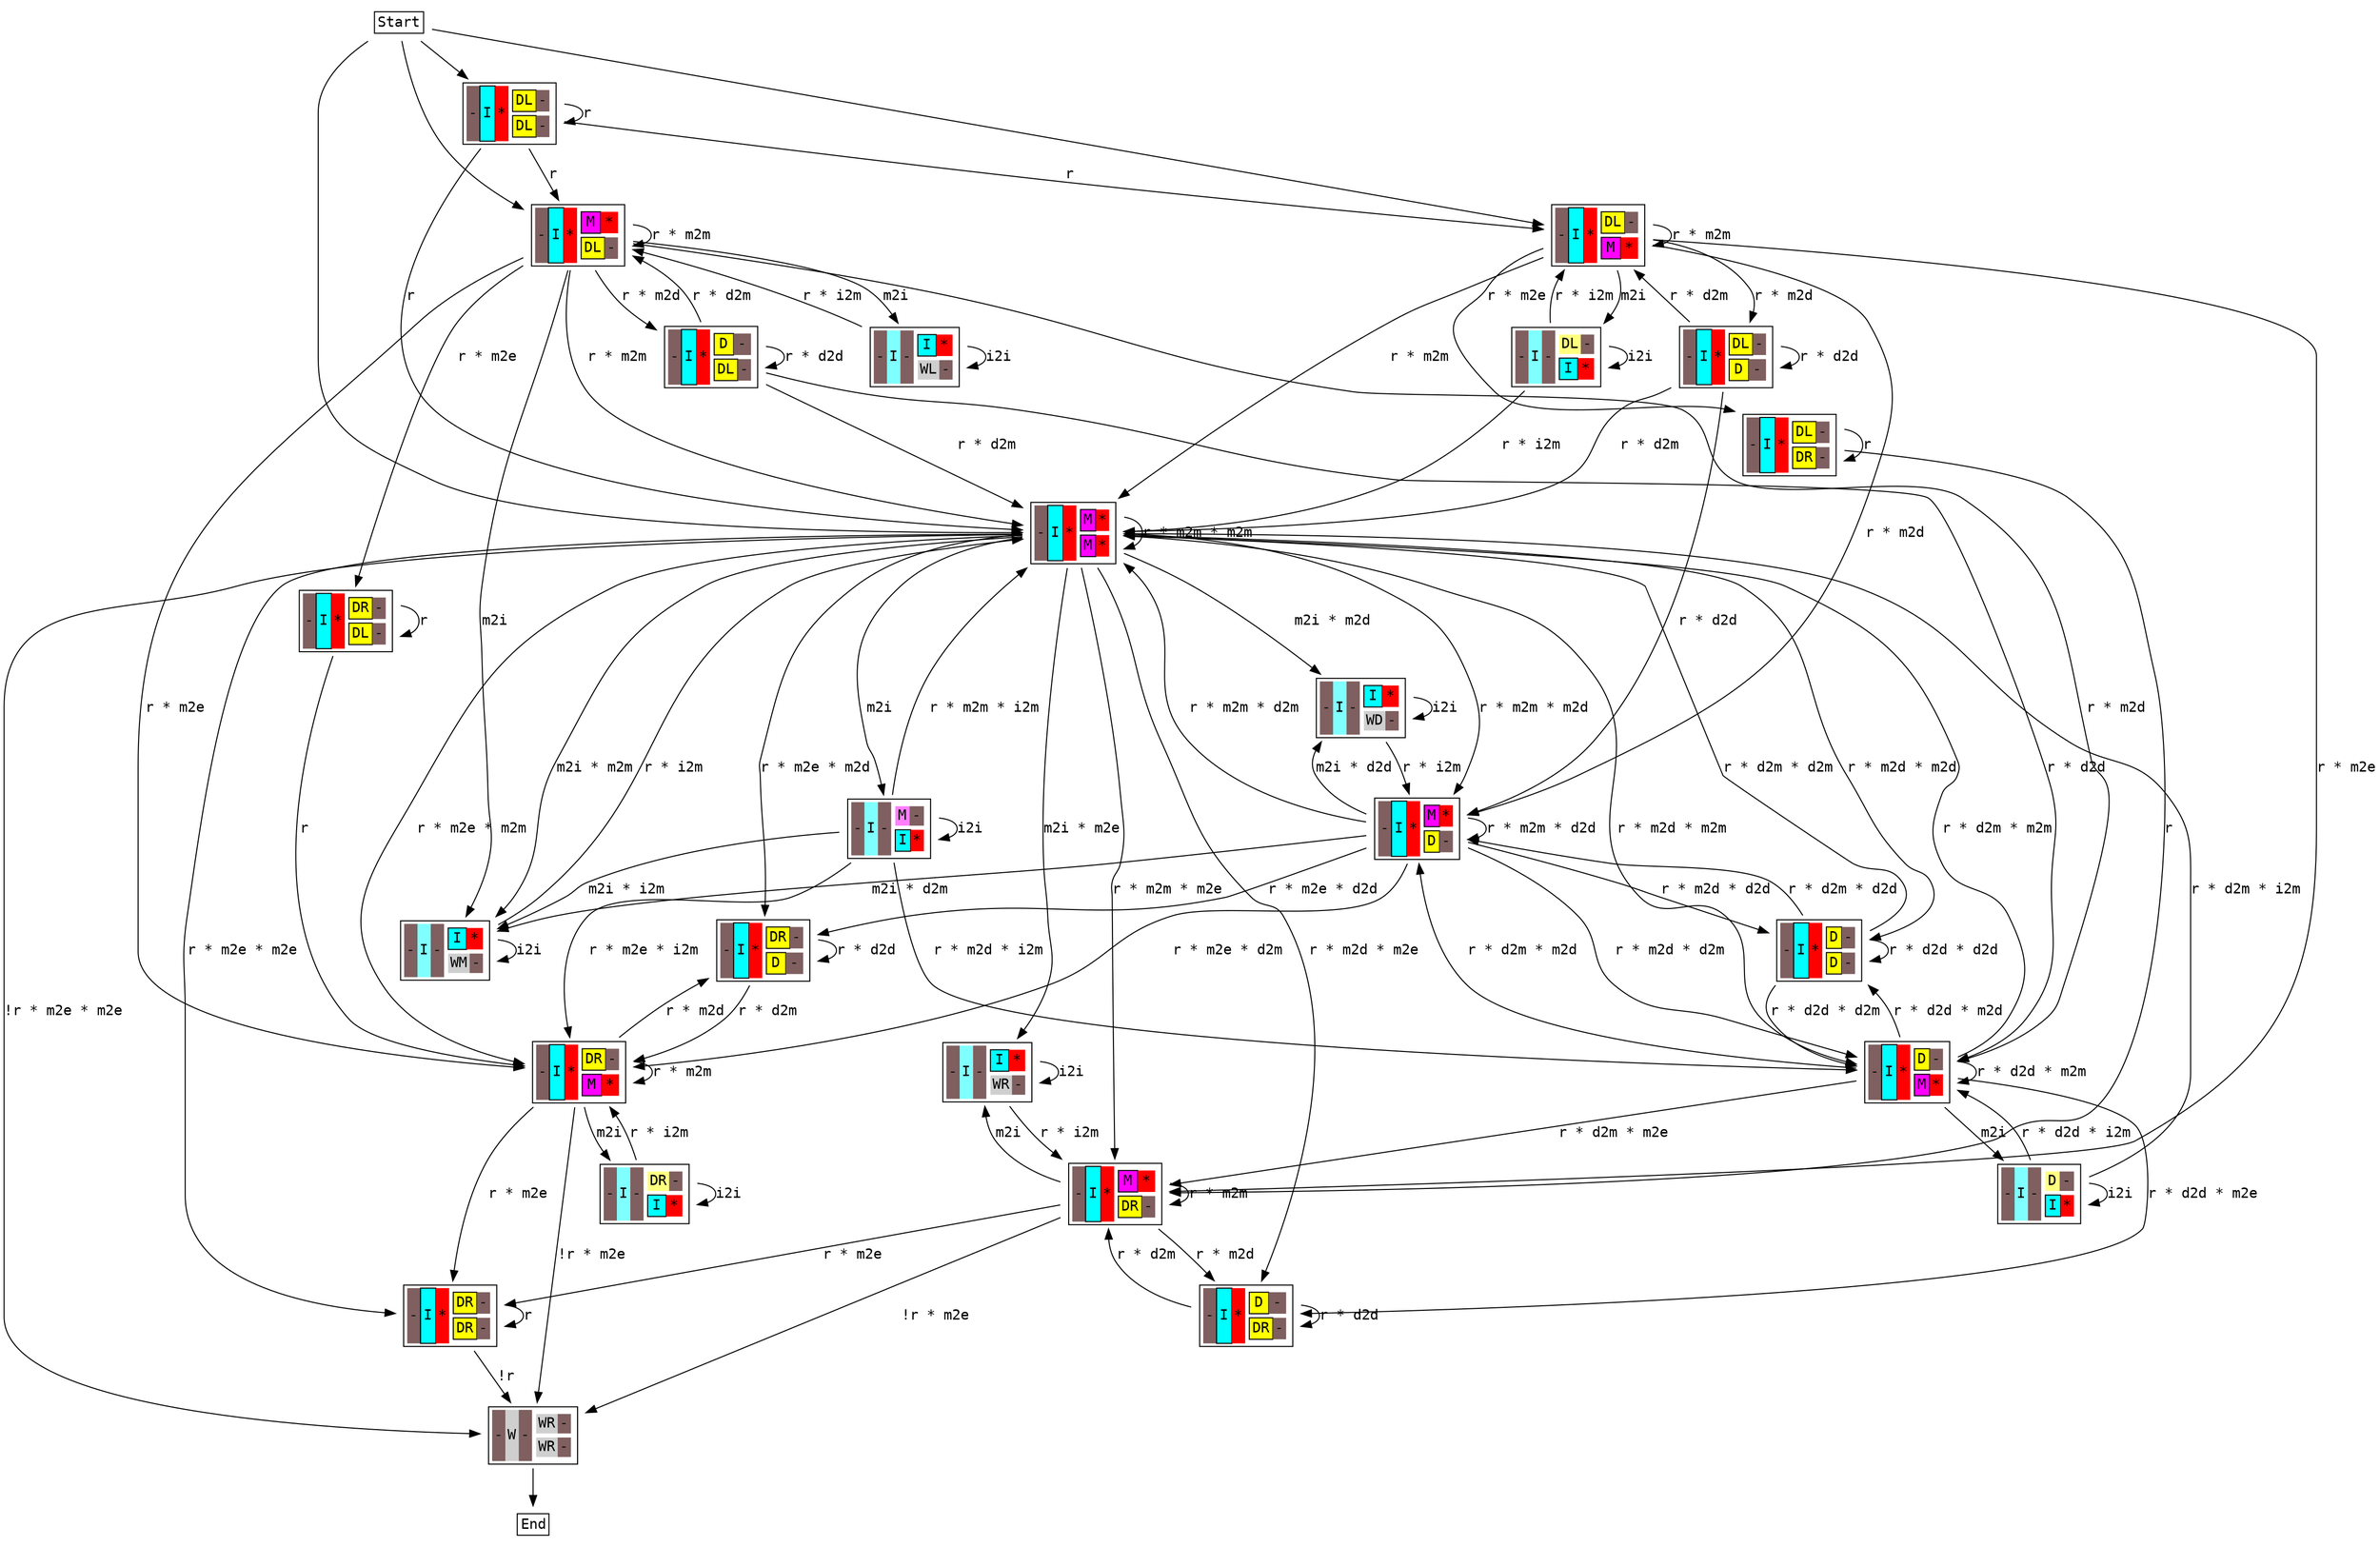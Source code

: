digraph transmat {
 node [shape=plaintext]
 Start [fontname=Courier,label=<<TABLE CELLSPACING="0" CELLBORDER="0"><TR><TD>Start</TD></TR></TABLE>>];
 End [fontname=Courier,label=<<TABLE CELLSPACING="0" CELLBORDER="0"><TR><TD>End</TD></TR></TABLE>>];
 1 [fontname=Courier,label=<<TABLE CELLSPACING="0" CELLBORDER="0"><TR><TD><TABLE BORDER="0" CELLSPACING="0" CELLBORDER="0"><TR><TD BORDER="0" BGCOLOR="#7f5f5f">-</TD><TD BORDER="0" BGCOLOR="#cfcfcf">W</TD><TD BORDER="0" BGCOLOR="#7f5f5f">-</TD><TD><TABLE BORDER="0" CELLSPACING="0" CELLBORDER="0"><TR><TD><TABLE BORDER="0" CELLSPACING="0" CELLBORDER="0"><TR><TD BORDER="0" BGCOLOR="#cfcfcf">WR</TD><TD BORDER="0" BGCOLOR="#7f5f5f">-</TD></TR></TABLE></TD></TR><TR><TD><TABLE BORDER="0" CELLSPACING="0" CELLBORDER="0"><TR><TD BORDER="0" BGCOLOR="#cfcfcf">WR</TD><TD BORDER="0" BGCOLOR="#7f5f5f">-</TD></TR></TABLE></TD></TR></TABLE></TD></TR></TABLE></TD></TR></TABLE>>];
 2 [fontname=Courier,label=<<TABLE CELLSPACING="0" CELLBORDER="0"><TR><TD><TABLE BORDER="0" CELLSPACING="0" CELLBORDER="0"><TR><TD BORDER="0" BGCOLOR="#7f5f5f">-</TD><TD BORDER="0" BGCOLOR="#7fffff">I</TD><TD BORDER="0" BGCOLOR="#7f5f5f">-</TD><TD><TABLE BORDER="0" CELLSPACING="0" CELLBORDER="0"><TR><TD><TABLE BORDER="0" CELLSPACING="0" CELLBORDER="0"><TR><TD BORDER="1" BGCOLOR="#00ffff">I</TD><TD BORDER="0" BGCOLOR="#ff0000">*</TD></TR></TABLE></TD></TR><TR><TD><TABLE BORDER="0" CELLSPACING="0" CELLBORDER="0"><TR><TD BORDER="0" BGCOLOR="#cfcfcf">WL</TD><TD BORDER="0" BGCOLOR="#7f5f5f">-</TD></TR></TABLE></TD></TR></TABLE></TD></TR></TABLE></TD></TR></TABLE>>];
 3 [fontname=Courier,label=<<TABLE CELLSPACING="0" CELLBORDER="0"><TR><TD><TABLE BORDER="0" CELLSPACING="0" CELLBORDER="0"><TR><TD BORDER="0" BGCOLOR="#7f5f5f">-</TD><TD BORDER="0" BGCOLOR="#7fffff">I</TD><TD BORDER="0" BGCOLOR="#7f5f5f">-</TD><TD><TABLE BORDER="0" CELLSPACING="0" CELLBORDER="0"><TR><TD><TABLE BORDER="0" CELLSPACING="0" CELLBORDER="0"><TR><TD BORDER="1" BGCOLOR="#00ffff">I</TD><TD BORDER="0" BGCOLOR="#ff0000">*</TD></TR></TABLE></TD></TR><TR><TD><TABLE BORDER="0" CELLSPACING="0" CELLBORDER="0"><TR><TD BORDER="0" BGCOLOR="#cfcfcf">WR</TD><TD BORDER="0" BGCOLOR="#7f5f5f">-</TD></TR></TABLE></TD></TR></TABLE></TD></TR></TABLE></TD></TR></TABLE>>];
 4 [fontname=Courier,label=<<TABLE CELLSPACING="0" CELLBORDER="0"><TR><TD><TABLE BORDER="0" CELLSPACING="0" CELLBORDER="0"><TR><TD BORDER="0" BGCOLOR="#7f5f5f">-</TD><TD BORDER="0" BGCOLOR="#7fffff">I</TD><TD BORDER="0" BGCOLOR="#7f5f5f">-</TD><TD><TABLE BORDER="0" CELLSPACING="0" CELLBORDER="0"><TR><TD><TABLE BORDER="0" CELLSPACING="0" CELLBORDER="0"><TR><TD BORDER="1" BGCOLOR="#00ffff">I</TD><TD BORDER="0" BGCOLOR="#ff0000">*</TD></TR></TABLE></TD></TR><TR><TD><TABLE BORDER="0" CELLSPACING="0" CELLBORDER="0"><TR><TD BORDER="0" BGCOLOR="#cfcfcf">WM</TD><TD BORDER="0" BGCOLOR="#7f5f5f">-</TD></TR></TABLE></TD></TR></TABLE></TD></TR></TABLE></TD></TR></TABLE>>];
 5 [fontname=Courier,label=<<TABLE CELLSPACING="0" CELLBORDER="0"><TR><TD><TABLE BORDER="0" CELLSPACING="0" CELLBORDER="0"><TR><TD BORDER="0" BGCOLOR="#7f5f5f">-</TD><TD BORDER="0" BGCOLOR="#7fffff">I</TD><TD BORDER="0" BGCOLOR="#7f5f5f">-</TD><TD><TABLE BORDER="0" CELLSPACING="0" CELLBORDER="0"><TR><TD><TABLE BORDER="0" CELLSPACING="0" CELLBORDER="0"><TR><TD BORDER="1" BGCOLOR="#00ffff">I</TD><TD BORDER="0" BGCOLOR="#ff0000">*</TD></TR></TABLE></TD></TR><TR><TD><TABLE BORDER="0" CELLSPACING="0" CELLBORDER="0"><TR><TD BORDER="0" BGCOLOR="#cfcfcf">WD</TD><TD BORDER="0" BGCOLOR="#7f5f5f">-</TD></TR></TABLE></TD></TR></TABLE></TD></TR></TABLE></TD></TR></TABLE>>];
 6 [fontname=Courier,label=<<TABLE CELLSPACING="0" CELLBORDER="0"><TR><TD><TABLE BORDER="0" CELLSPACING="0" CELLBORDER="0"><TR><TD BORDER="0" BGCOLOR="#7f5f5f">-</TD><TD BORDER="1" BGCOLOR="#00ffff">I</TD><TD BORDER="0" BGCOLOR="#ff0000">*</TD><TD><TABLE BORDER="0" CELLSPACING="0" CELLBORDER="0"><TR><TD><TABLE BORDER="0" CELLSPACING="0" CELLBORDER="0"><TR><TD BORDER="1" BGCOLOR="#ff00ff">M</TD><TD BORDER="0" BGCOLOR="#ff0000">*</TD></TR></TABLE></TD></TR><TR><TD><TABLE BORDER="0" CELLSPACING="0" CELLBORDER="0"><TR><TD BORDER="1" BGCOLOR="#ff00ff">M</TD><TD BORDER="0" BGCOLOR="#ff0000">*</TD></TR></TABLE></TD></TR></TABLE></TD></TR></TABLE></TD></TR></TABLE>>];
 7 [fontname=Courier,label=<<TABLE CELLSPACING="0" CELLBORDER="0"><TR><TD><TABLE BORDER="0" CELLSPACING="0" CELLBORDER="0"><TR><TD BORDER="0" BGCOLOR="#7f5f5f">-</TD><TD BORDER="1" BGCOLOR="#00ffff">I</TD><TD BORDER="0" BGCOLOR="#ff0000">*</TD><TD><TABLE BORDER="0" CELLSPACING="0" CELLBORDER="0"><TR><TD><TABLE BORDER="0" CELLSPACING="0" CELLBORDER="0"><TR><TD BORDER="1" BGCOLOR="#ffff00">D</TD><TD BORDER="0" BGCOLOR="#7f5f5f">-</TD></TR></TABLE></TD></TR><TR><TD><TABLE BORDER="0" CELLSPACING="0" CELLBORDER="0"><TR><TD BORDER="1" BGCOLOR="#ff00ff">M</TD><TD BORDER="0" BGCOLOR="#ff0000">*</TD></TR></TABLE></TD></TR></TABLE></TD></TR></TABLE></TD></TR></TABLE>>];
 8 [fontname=Courier,label=<<TABLE CELLSPACING="0" CELLBORDER="0"><TR><TD><TABLE BORDER="0" CELLSPACING="0" CELLBORDER="0"><TR><TD BORDER="0" BGCOLOR="#7f5f5f">-</TD><TD BORDER="1" BGCOLOR="#00ffff">I</TD><TD BORDER="0" BGCOLOR="#ff0000">*</TD><TD><TABLE BORDER="0" CELLSPACING="0" CELLBORDER="0"><TR><TD><TABLE BORDER="0" CELLSPACING="0" CELLBORDER="0"><TR><TD BORDER="1" BGCOLOR="#ffff00">DL</TD><TD BORDER="0" BGCOLOR="#7f5f5f">-</TD></TR></TABLE></TD></TR><TR><TD><TABLE BORDER="0" CELLSPACING="0" CELLBORDER="0"><TR><TD BORDER="1" BGCOLOR="#ff00ff">M</TD><TD BORDER="0" BGCOLOR="#ff0000">*</TD></TR></TABLE></TD></TR></TABLE></TD></TR></TABLE></TD></TR></TABLE>>];
 9 [fontname=Courier,label=<<TABLE CELLSPACING="0" CELLBORDER="0"><TR><TD><TABLE BORDER="0" CELLSPACING="0" CELLBORDER="0"><TR><TD BORDER="0" BGCOLOR="#7f5f5f">-</TD><TD BORDER="1" BGCOLOR="#00ffff">I</TD><TD BORDER="0" BGCOLOR="#ff0000">*</TD><TD><TABLE BORDER="0" CELLSPACING="0" CELLBORDER="0"><TR><TD><TABLE BORDER="0" CELLSPACING="0" CELLBORDER="0"><TR><TD BORDER="1" BGCOLOR="#ffff00">DR</TD><TD BORDER="0" BGCOLOR="#7f5f5f">-</TD></TR></TABLE></TD></TR><TR><TD><TABLE BORDER="0" CELLSPACING="0" CELLBORDER="0"><TR><TD BORDER="1" BGCOLOR="#ff00ff">M</TD><TD BORDER="0" BGCOLOR="#ff0000">*</TD></TR></TABLE></TD></TR></TABLE></TD></TR></TABLE></TD></TR></TABLE>>];
 10 [fontname=Courier,label=<<TABLE CELLSPACING="0" CELLBORDER="0"><TR><TD><TABLE BORDER="0" CELLSPACING="0" CELLBORDER="0"><TR><TD BORDER="0" BGCOLOR="#7f5f5f">-</TD><TD BORDER="1" BGCOLOR="#00ffff">I</TD><TD BORDER="0" BGCOLOR="#ff0000">*</TD><TD><TABLE BORDER="0" CELLSPACING="0" CELLBORDER="0"><TR><TD><TABLE BORDER="0" CELLSPACING="0" CELLBORDER="0"><TR><TD BORDER="1" BGCOLOR="#ff00ff">M</TD><TD BORDER="0" BGCOLOR="#ff0000">*</TD></TR></TABLE></TD></TR><TR><TD><TABLE BORDER="0" CELLSPACING="0" CELLBORDER="0"><TR><TD BORDER="1" BGCOLOR="#ffff00">D</TD><TD BORDER="0" BGCOLOR="#7f5f5f">-</TD></TR></TABLE></TD></TR></TABLE></TD></TR></TABLE></TD></TR></TABLE>>];
 11 [fontname=Courier,label=<<TABLE CELLSPACING="0" CELLBORDER="0"><TR><TD><TABLE BORDER="0" CELLSPACING="0" CELLBORDER="0"><TR><TD BORDER="0" BGCOLOR="#7f5f5f">-</TD><TD BORDER="1" BGCOLOR="#00ffff">I</TD><TD BORDER="0" BGCOLOR="#ff0000">*</TD><TD><TABLE BORDER="0" CELLSPACING="0" CELLBORDER="0"><TR><TD><TABLE BORDER="0" CELLSPACING="0" CELLBORDER="0"><TR><TD BORDER="1" BGCOLOR="#ff00ff">M</TD><TD BORDER="0" BGCOLOR="#ff0000">*</TD></TR></TABLE></TD></TR><TR><TD><TABLE BORDER="0" CELLSPACING="0" CELLBORDER="0"><TR><TD BORDER="1" BGCOLOR="#ffff00">DL</TD><TD BORDER="0" BGCOLOR="#7f5f5f">-</TD></TR></TABLE></TD></TR></TABLE></TD></TR></TABLE></TD></TR></TABLE>>];
 12 [fontname=Courier,label=<<TABLE CELLSPACING="0" CELLBORDER="0"><TR><TD><TABLE BORDER="0" CELLSPACING="0" CELLBORDER="0"><TR><TD BORDER="0" BGCOLOR="#7f5f5f">-</TD><TD BORDER="1" BGCOLOR="#00ffff">I</TD><TD BORDER="0" BGCOLOR="#ff0000">*</TD><TD><TABLE BORDER="0" CELLSPACING="0" CELLBORDER="0"><TR><TD><TABLE BORDER="0" CELLSPACING="0" CELLBORDER="0"><TR><TD BORDER="1" BGCOLOR="#ff00ff">M</TD><TD BORDER="0" BGCOLOR="#ff0000">*</TD></TR></TABLE></TD></TR><TR><TD><TABLE BORDER="0" CELLSPACING="0" CELLBORDER="0"><TR><TD BORDER="1" BGCOLOR="#ffff00">DR</TD><TD BORDER="0" BGCOLOR="#7f5f5f">-</TD></TR></TABLE></TD></TR></TABLE></TD></TR></TABLE></TD></TR></TABLE>>];
 13 [fontname=Courier,label=<<TABLE CELLSPACING="0" CELLBORDER="0"><TR><TD><TABLE BORDER="0" CELLSPACING="0" CELLBORDER="0"><TR><TD BORDER="0" BGCOLOR="#7f5f5f">-</TD><TD BORDER="1" BGCOLOR="#00ffff">I</TD><TD BORDER="0" BGCOLOR="#ff0000">*</TD><TD><TABLE BORDER="0" CELLSPACING="0" CELLBORDER="0"><TR><TD><TABLE BORDER="0" CELLSPACING="0" CELLBORDER="0"><TR><TD BORDER="1" BGCOLOR="#ffff00">D</TD><TD BORDER="0" BGCOLOR="#7f5f5f">-</TD></TR></TABLE></TD></TR><TR><TD><TABLE BORDER="0" CELLSPACING="0" CELLBORDER="0"><TR><TD BORDER="1" BGCOLOR="#ffff00">D</TD><TD BORDER="0" BGCOLOR="#7f5f5f">-</TD></TR></TABLE></TD></TR></TABLE></TD></TR></TABLE></TD></TR></TABLE>>];
 14 [fontname=Courier,label=<<TABLE CELLSPACING="0" CELLBORDER="0"><TR><TD><TABLE BORDER="0" CELLSPACING="0" CELLBORDER="0"><TR><TD BORDER="0" BGCOLOR="#7f5f5f">-</TD><TD BORDER="1" BGCOLOR="#00ffff">I</TD><TD BORDER="0" BGCOLOR="#ff0000">*</TD><TD><TABLE BORDER="0" CELLSPACING="0" CELLBORDER="0"><TR><TD><TABLE BORDER="0" CELLSPACING="0" CELLBORDER="0"><TR><TD BORDER="1" BGCOLOR="#ffff00">DL</TD><TD BORDER="0" BGCOLOR="#7f5f5f">-</TD></TR></TABLE></TD></TR><TR><TD><TABLE BORDER="0" CELLSPACING="0" CELLBORDER="0"><TR><TD BORDER="1" BGCOLOR="#ffff00">D</TD><TD BORDER="0" BGCOLOR="#7f5f5f">-</TD></TR></TABLE></TD></TR></TABLE></TD></TR></TABLE></TD></TR></TABLE>>];
 15 [fontname=Courier,label=<<TABLE CELLSPACING="0" CELLBORDER="0"><TR><TD><TABLE BORDER="0" CELLSPACING="0" CELLBORDER="0"><TR><TD BORDER="0" BGCOLOR="#7f5f5f">-</TD><TD BORDER="1" BGCOLOR="#00ffff">I</TD><TD BORDER="0" BGCOLOR="#ff0000">*</TD><TD><TABLE BORDER="0" CELLSPACING="0" CELLBORDER="0"><TR><TD><TABLE BORDER="0" CELLSPACING="0" CELLBORDER="0"><TR><TD BORDER="1" BGCOLOR="#ffff00">DR</TD><TD BORDER="0" BGCOLOR="#7f5f5f">-</TD></TR></TABLE></TD></TR><TR><TD><TABLE BORDER="0" CELLSPACING="0" CELLBORDER="0"><TR><TD BORDER="1" BGCOLOR="#ffff00">D</TD><TD BORDER="0" BGCOLOR="#7f5f5f">-</TD></TR></TABLE></TD></TR></TABLE></TD></TR></TABLE></TD></TR></TABLE>>];
 16 [fontname=Courier,label=<<TABLE CELLSPACING="0" CELLBORDER="0"><TR><TD><TABLE BORDER="0" CELLSPACING="0" CELLBORDER="0"><TR><TD BORDER="0" BGCOLOR="#7f5f5f">-</TD><TD BORDER="1" BGCOLOR="#00ffff">I</TD><TD BORDER="0" BGCOLOR="#ff0000">*</TD><TD><TABLE BORDER="0" CELLSPACING="0" CELLBORDER="0"><TR><TD><TABLE BORDER="0" CELLSPACING="0" CELLBORDER="0"><TR><TD BORDER="1" BGCOLOR="#ffff00">D</TD><TD BORDER="0" BGCOLOR="#7f5f5f">-</TD></TR></TABLE></TD></TR><TR><TD><TABLE BORDER="0" CELLSPACING="0" CELLBORDER="0"><TR><TD BORDER="1" BGCOLOR="#ffff00">DL</TD><TD BORDER="0" BGCOLOR="#7f5f5f">-</TD></TR></TABLE></TD></TR></TABLE></TD></TR></TABLE></TD></TR></TABLE>>];
 17 [fontname=Courier,label=<<TABLE CELLSPACING="0" CELLBORDER="0"><TR><TD><TABLE BORDER="0" CELLSPACING="0" CELLBORDER="0"><TR><TD BORDER="0" BGCOLOR="#7f5f5f">-</TD><TD BORDER="1" BGCOLOR="#00ffff">I</TD><TD BORDER="0" BGCOLOR="#ff0000">*</TD><TD><TABLE BORDER="0" CELLSPACING="0" CELLBORDER="0"><TR><TD><TABLE BORDER="0" CELLSPACING="0" CELLBORDER="0"><TR><TD BORDER="1" BGCOLOR="#ffff00">DL</TD><TD BORDER="0" BGCOLOR="#7f5f5f">-</TD></TR></TABLE></TD></TR><TR><TD><TABLE BORDER="0" CELLSPACING="0" CELLBORDER="0"><TR><TD BORDER="1" BGCOLOR="#ffff00">DL</TD><TD BORDER="0" BGCOLOR="#7f5f5f">-</TD></TR></TABLE></TD></TR></TABLE></TD></TR></TABLE></TD></TR></TABLE>>];
 18 [fontname=Courier,label=<<TABLE CELLSPACING="0" CELLBORDER="0"><TR><TD><TABLE BORDER="0" CELLSPACING="0" CELLBORDER="0"><TR><TD BORDER="0" BGCOLOR="#7f5f5f">-</TD><TD BORDER="1" BGCOLOR="#00ffff">I</TD><TD BORDER="0" BGCOLOR="#ff0000">*</TD><TD><TABLE BORDER="0" CELLSPACING="0" CELLBORDER="0"><TR><TD><TABLE BORDER="0" CELLSPACING="0" CELLBORDER="0"><TR><TD BORDER="1" BGCOLOR="#ffff00">DR</TD><TD BORDER="0" BGCOLOR="#7f5f5f">-</TD></TR></TABLE></TD></TR><TR><TD><TABLE BORDER="0" CELLSPACING="0" CELLBORDER="0"><TR><TD BORDER="1" BGCOLOR="#ffff00">DL</TD><TD BORDER="0" BGCOLOR="#7f5f5f">-</TD></TR></TABLE></TD></TR></TABLE></TD></TR></TABLE></TD></TR></TABLE>>];
 19 [fontname=Courier,label=<<TABLE CELLSPACING="0" CELLBORDER="0"><TR><TD><TABLE BORDER="0" CELLSPACING="0" CELLBORDER="0"><TR><TD BORDER="0" BGCOLOR="#7f5f5f">-</TD><TD BORDER="1" BGCOLOR="#00ffff">I</TD><TD BORDER="0" BGCOLOR="#ff0000">*</TD><TD><TABLE BORDER="0" CELLSPACING="0" CELLBORDER="0"><TR><TD><TABLE BORDER="0" CELLSPACING="0" CELLBORDER="0"><TR><TD BORDER="1" BGCOLOR="#ffff00">D</TD><TD BORDER="0" BGCOLOR="#7f5f5f">-</TD></TR></TABLE></TD></TR><TR><TD><TABLE BORDER="0" CELLSPACING="0" CELLBORDER="0"><TR><TD BORDER="1" BGCOLOR="#ffff00">DR</TD><TD BORDER="0" BGCOLOR="#7f5f5f">-</TD></TR></TABLE></TD></TR></TABLE></TD></TR></TABLE></TD></TR></TABLE>>];
 20 [fontname=Courier,label=<<TABLE CELLSPACING="0" CELLBORDER="0"><TR><TD><TABLE BORDER="0" CELLSPACING="0" CELLBORDER="0"><TR><TD BORDER="0" BGCOLOR="#7f5f5f">-</TD><TD BORDER="1" BGCOLOR="#00ffff">I</TD><TD BORDER="0" BGCOLOR="#ff0000">*</TD><TD><TABLE BORDER="0" CELLSPACING="0" CELLBORDER="0"><TR><TD><TABLE BORDER="0" CELLSPACING="0" CELLBORDER="0"><TR><TD BORDER="1" BGCOLOR="#ffff00">DL</TD><TD BORDER="0" BGCOLOR="#7f5f5f">-</TD></TR></TABLE></TD></TR><TR><TD><TABLE BORDER="0" CELLSPACING="0" CELLBORDER="0"><TR><TD BORDER="1" BGCOLOR="#ffff00">DR</TD><TD BORDER="0" BGCOLOR="#7f5f5f">-</TD></TR></TABLE></TD></TR></TABLE></TD></TR></TABLE></TD></TR></TABLE>>];
 21 [fontname=Courier,label=<<TABLE CELLSPACING="0" CELLBORDER="0"><TR><TD><TABLE BORDER="0" CELLSPACING="0" CELLBORDER="0"><TR><TD BORDER="0" BGCOLOR="#7f5f5f">-</TD><TD BORDER="1" BGCOLOR="#00ffff">I</TD><TD BORDER="0" BGCOLOR="#ff0000">*</TD><TD><TABLE BORDER="0" CELLSPACING="0" CELLBORDER="0"><TR><TD><TABLE BORDER="0" CELLSPACING="0" CELLBORDER="0"><TR><TD BORDER="1" BGCOLOR="#ffff00">DR</TD><TD BORDER="0" BGCOLOR="#7f5f5f">-</TD></TR></TABLE></TD></TR><TR><TD><TABLE BORDER="0" CELLSPACING="0" CELLBORDER="0"><TR><TD BORDER="1" BGCOLOR="#ffff00">DR</TD><TD BORDER="0" BGCOLOR="#7f5f5f">-</TD></TR></TABLE></TD></TR></TABLE></TD></TR></TABLE></TD></TR></TABLE>>];
 22 [fontname=Courier,label=<<TABLE CELLSPACING="0" CELLBORDER="0"><TR><TD><TABLE BORDER="0" CELLSPACING="0" CELLBORDER="0"><TR><TD BORDER="0" BGCOLOR="#7f5f5f">-</TD><TD BORDER="0" BGCOLOR="#7fffff">I</TD><TD BORDER="0" BGCOLOR="#7f5f5f">-</TD><TD><TABLE BORDER="0" CELLSPACING="0" CELLBORDER="0"><TR><TD><TABLE BORDER="0" CELLSPACING="0" CELLBORDER="0"><TR><TD BORDER="0" BGCOLOR="#ff7fff">M</TD><TD BORDER="0" BGCOLOR="#7f5f5f">-</TD></TR></TABLE></TD></TR><TR><TD><TABLE BORDER="0" CELLSPACING="0" CELLBORDER="0"><TR><TD BORDER="1" BGCOLOR="#00ffff">I</TD><TD BORDER="0" BGCOLOR="#ff0000">*</TD></TR></TABLE></TD></TR></TABLE></TD></TR></TABLE></TD></TR></TABLE>>];
 23 [fontname=Courier,label=<<TABLE CELLSPACING="0" CELLBORDER="0"><TR><TD><TABLE BORDER="0" CELLSPACING="0" CELLBORDER="0"><TR><TD BORDER="0" BGCOLOR="#7f5f5f">-</TD><TD BORDER="0" BGCOLOR="#7fffff">I</TD><TD BORDER="0" BGCOLOR="#7f5f5f">-</TD><TD><TABLE BORDER="0" CELLSPACING="0" CELLBORDER="0"><TR><TD><TABLE BORDER="0" CELLSPACING="0" CELLBORDER="0"><TR><TD BORDER="0" BGCOLOR="#ffff7f">D</TD><TD BORDER="0" BGCOLOR="#7f5f5f">-</TD></TR></TABLE></TD></TR><TR><TD><TABLE BORDER="0" CELLSPACING="0" CELLBORDER="0"><TR><TD BORDER="1" BGCOLOR="#00ffff">I</TD><TD BORDER="0" BGCOLOR="#ff0000">*</TD></TR></TABLE></TD></TR></TABLE></TD></TR></TABLE></TD></TR></TABLE>>];
 24 [fontname=Courier,label=<<TABLE CELLSPACING="0" CELLBORDER="0"><TR><TD><TABLE BORDER="0" CELLSPACING="0" CELLBORDER="0"><TR><TD BORDER="0" BGCOLOR="#7f5f5f">-</TD><TD BORDER="0" BGCOLOR="#7fffff">I</TD><TD BORDER="0" BGCOLOR="#7f5f5f">-</TD><TD><TABLE BORDER="0" CELLSPACING="0" CELLBORDER="0"><TR><TD><TABLE BORDER="0" CELLSPACING="0" CELLBORDER="0"><TR><TD BORDER="0" BGCOLOR="#ffff7f">DL</TD><TD BORDER="0" BGCOLOR="#7f5f5f">-</TD></TR></TABLE></TD></TR><TR><TD><TABLE BORDER="0" CELLSPACING="0" CELLBORDER="0"><TR><TD BORDER="1" BGCOLOR="#00ffff">I</TD><TD BORDER="0" BGCOLOR="#ff0000">*</TD></TR></TABLE></TD></TR></TABLE></TD></TR></TABLE></TD></TR></TABLE>>];
 25 [fontname=Courier,label=<<TABLE CELLSPACING="0" CELLBORDER="0"><TR><TD><TABLE BORDER="0" CELLSPACING="0" CELLBORDER="0"><TR><TD BORDER="0" BGCOLOR="#7f5f5f">-</TD><TD BORDER="0" BGCOLOR="#7fffff">I</TD><TD BORDER="0" BGCOLOR="#7f5f5f">-</TD><TD><TABLE BORDER="0" CELLSPACING="0" CELLBORDER="0"><TR><TD><TABLE BORDER="0" CELLSPACING="0" CELLBORDER="0"><TR><TD BORDER="0" BGCOLOR="#ffff7f">DR</TD><TD BORDER="0" BGCOLOR="#7f5f5f">-</TD></TR></TABLE></TD></TR><TR><TD><TABLE BORDER="0" CELLSPACING="0" CELLBORDER="0"><TR><TD BORDER="1" BGCOLOR="#00ffff">I</TD><TD BORDER="0" BGCOLOR="#ff0000">*</TD></TR></TABLE></TD></TR></TABLE></TD></TR></TABLE></TD></TR></TABLE>>];
 Start -> 6 [fontname=Courier];
 Start -> 8 [fontname=Courier];
 Start -> 11 [fontname=Courier];
 Start -> 17 [fontname=Courier];
 1 -> End [fontname=Courier];
 2 -> 2 [fontname=Courier,label="i2i"];
 2 -> 11 [fontname=Courier,label="r * i2m"];
 3 -> 3 [fontname=Courier,label="i2i"];
 3 -> 12 [fontname=Courier,label="r * i2m"];
 4 -> 4 [fontname=Courier,label="i2i"];
 4 -> 6 [fontname=Courier,label="r * i2m"];
 5 -> 5 [fontname=Courier,label="i2i"];
 5 -> 10 [fontname=Courier,label="r * i2m"];
 6 -> 1 [fontname=Courier,label="!r * m2e * m2e"];
 6 -> 3 [fontname=Courier,label="m2i * m2e"];
 6 -> 4 [fontname=Courier,label="m2i * m2m"];
 6 -> 5 [fontname=Courier,label="m2i * m2d"];
 6 -> 6 [fontname=Courier,label="r * m2m * m2m"];
 6 -> 7 [fontname=Courier,label="r * m2d * m2m"];
 6 -> 9 [fontname=Courier,label="r * m2e * m2m"];
 6 -> 10 [fontname=Courier,label="r * m2m * m2d"];
 6 -> 12 [fontname=Courier,label="r * m2m * m2e"];
 6 -> 13 [fontname=Courier,label="r * m2d * m2d"];
 6 -> 15 [fontname=Courier,label="r * m2e * m2d"];
 6 -> 19 [fontname=Courier,label="r * m2d * m2e"];
 6 -> 21 [fontname=Courier,label="r * m2e * m2e"];
 6 -> 22 [fontname=Courier,label="m2i"];
 7 -> 6 [fontname=Courier,label="r * d2m * m2m"];
 7 -> 7 [fontname=Courier,label="r * d2d * m2m"];
 7 -> 10 [fontname=Courier,label="r * d2m * m2d"];
 7 -> 12 [fontname=Courier,label="r * d2m * m2e"];
 7 -> 13 [fontname=Courier,label="r * d2d * m2d"];
 7 -> 19 [fontname=Courier,label="r * d2d * m2e"];
 7 -> 23 [fontname=Courier,label="m2i"];
 8 -> 6 [fontname=Courier,label="r * m2m"];
 8 -> 8 [fontname=Courier,label="r * m2m"];
 8 -> 10 [fontname=Courier,label="r * m2d"];
 8 -> 12 [fontname=Courier,label="r * m2e"];
 8 -> 14 [fontname=Courier,label="r * m2d"];
 8 -> 20 [fontname=Courier,label="r * m2e"];
 8 -> 24 [fontname=Courier,label="m2i"];
 9 -> 1 [fontname=Courier,label="!r * m2e"];
 9 -> 9 [fontname=Courier,label="r * m2m"];
 9 -> 15 [fontname=Courier,label="r * m2d"];
 9 -> 21 [fontname=Courier,label="r * m2e"];
 9 -> 25 [fontname=Courier,label="m2i"];
 10 -> 4 [fontname=Courier,label="m2i * d2m"];
 10 -> 5 [fontname=Courier,label="m2i * d2d"];
 10 -> 6 [fontname=Courier,label="r * m2m * d2m"];
 10 -> 7 [fontname=Courier,label="r * m2d * d2m"];
 10 -> 9 [fontname=Courier,label="r * m2e * d2m"];
 10 -> 10 [fontname=Courier,label="r * m2m * d2d"];
 10 -> 13 [fontname=Courier,label="r * m2d * d2d"];
 10 -> 15 [fontname=Courier,label="r * m2e * d2d"];
 11 -> 2 [fontname=Courier,label="m2i"];
 11 -> 4 [fontname=Courier,label="m2i"];
 11 -> 6 [fontname=Courier,label="r * m2m"];
 11 -> 7 [fontname=Courier,label="r * m2d"];
 11 -> 9 [fontname=Courier,label="r * m2e"];
 11 -> 11 [fontname=Courier,label="r * m2m"];
 11 -> 16 [fontname=Courier,label="r * m2d"];
 11 -> 18 [fontname=Courier,label="r * m2e"];
 12 -> 1 [fontname=Courier,label="!r * m2e"];
 12 -> 3 [fontname=Courier,label="m2i"];
 12 -> 12 [fontname=Courier,label="r * m2m"];
 12 -> 19 [fontname=Courier,label="r * m2d"];
 12 -> 21 [fontname=Courier,label="r * m2e"];
 13 -> 6 [fontname=Courier,label="r * d2m * d2m"];
 13 -> 7 [fontname=Courier,label="r * d2d * d2m"];
 13 -> 10 [fontname=Courier,label="r * d2m * d2d"];
 13 -> 13 [fontname=Courier,label="r * d2d * d2d"];
 14 -> 6 [fontname=Courier,label="r * d2m"];
 14 -> 8 [fontname=Courier,label="r * d2m"];
 14 -> 10 [fontname=Courier,label="r * d2d"];
 14 -> 14 [fontname=Courier,label="r * d2d"];
 15 -> 9 [fontname=Courier,label="r * d2m"];
 15 -> 15 [fontname=Courier,label="r * d2d"];
 16 -> 6 [fontname=Courier,label="r * d2m"];
 16 -> 7 [fontname=Courier,label="r * d2d"];
 16 -> 11 [fontname=Courier,label="r * d2m"];
 16 -> 16 [fontname=Courier,label="r * d2d"];
 17 -> 6 [fontname=Courier,label="r"];
 17 -> 8 [fontname=Courier,label="r"];
 17 -> 11 [fontname=Courier,label="r"];
 17 -> 17 [fontname=Courier,label="r"];
 18 -> 9 [fontname=Courier,label="r"];
 18 -> 18 [fontname=Courier,label="r"];
 19 -> 12 [fontname=Courier,label="r * d2m"];
 19 -> 19 [fontname=Courier,label="r * d2d"];
 20 -> 12 [fontname=Courier,label="r"];
 20 -> 20 [fontname=Courier,label="r"];
 21 -> 1 [fontname=Courier,label="!r"];
 21 -> 21 [fontname=Courier,label="r"];
 22 -> 4 [fontname=Courier,label="m2i * i2m"];
 22 -> 6 [fontname=Courier,label="r * m2m * i2m"];
 22 -> 7 [fontname=Courier,label="r * m2d * i2m"];
 22 -> 9 [fontname=Courier,label="r * m2e * i2m"];
 22 -> 22 [fontname=Courier,label="i2i"];
 23 -> 6 [fontname=Courier,label="r * d2m * i2m"];
 23 -> 7 [fontname=Courier,label="r * d2d * i2m"];
 23 -> 23 [fontname=Courier,label="i2i"];
 24 -> 6 [fontname=Courier,label="r * i2m"];
 24 -> 8 [fontname=Courier,label="r * i2m"];
 24 -> 24 [fontname=Courier,label="i2i"];
 25 -> 9 [fontname=Courier,label="r * i2m"];
 25 -> 25 [fontname=Courier,label="i2i"];
}
